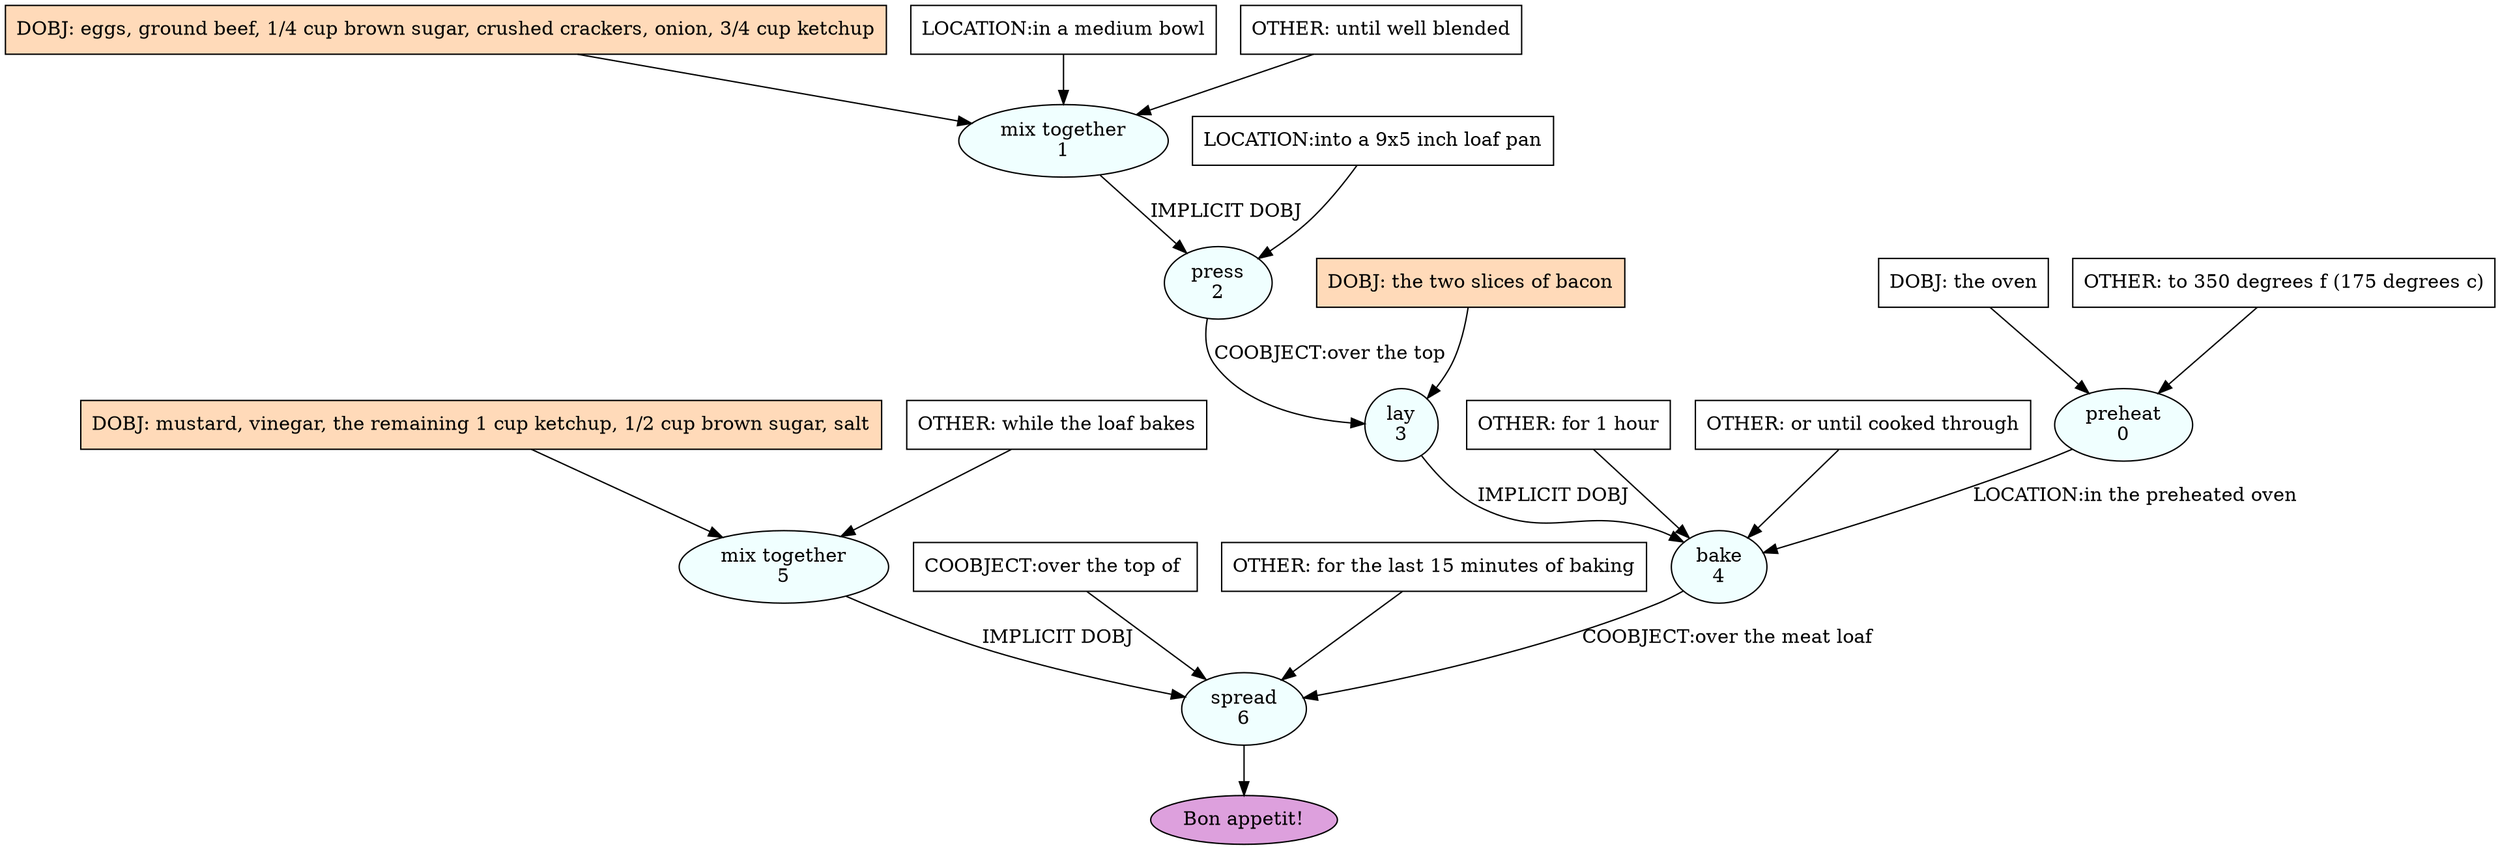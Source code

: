 digraph recipe {
E0[label="preheat
0", shape=oval, style=filled, fillcolor=azure]
E1[label="mix together
1", shape=oval, style=filled, fillcolor=azure]
E2[label="press
2", shape=oval, style=filled, fillcolor=azure]
E3[label="lay
3", shape=oval, style=filled, fillcolor=azure]
E4[label="bake
4", shape=oval, style=filled, fillcolor=azure]
E5[label="mix together
5", shape=oval, style=filled, fillcolor=azure]
E6[label="spread
6", shape=oval, style=filled, fillcolor=azure]
D5[label="DOBJ: mustard, vinegar, the remaining 1 cup ketchup, 1/2 cup brown sugar, salt", shape=box, style=filled, fillcolor=peachpuff]
D5 -> E5
O5_0[label="OTHER: while the loaf bakes", shape=box, style=filled, fillcolor=white]
O5_0 -> E5
D1[label="DOBJ: eggs, ground beef, 1/4 cup brown sugar, crushed crackers, onion, 3/4 cup ketchup", shape=box, style=filled, fillcolor=peachpuff]
D1 -> E1
P1_0[label="LOCATION:in a medium bowl", shape=box, style=filled, fillcolor=white]
P1_0 -> E1
O1_0[label="OTHER: until well blended", shape=box, style=filled, fillcolor=white]
O1_0 -> E1
D0[label="DOBJ: the oven", shape=box, style=filled, fillcolor=white]
D0 -> E0
O0_0[label="OTHER: to 350 degrees f (175 degrees c)", shape=box, style=filled, fillcolor=white]
O0_0 -> E0
E1 -> E2 [label="IMPLICIT DOBJ"]
P2_0_0[label="LOCATION:into a 9x5 inch loaf pan", shape=box, style=filled, fillcolor=white]
P2_0_0 -> E2
D3_ing[label="DOBJ: the two slices of bacon", shape=box, style=filled, fillcolor=peachpuff]
D3_ing -> E3
E2 -> E3 [label="COOBJECT:over the top"]
E3 -> E4 [label="IMPLICIT DOBJ"]
E0 -> E4 [label="LOCATION:in the preheated oven"]
O4_0_0[label="OTHER: for 1 hour", shape=box, style=filled, fillcolor=white]
O4_0_0 -> E4
O4_1_0[label="OTHER: or until cooked through", shape=box, style=filled, fillcolor=white]
O4_1_0 -> E4
E5 -> E6 [label="IMPLICIT DOBJ"]
P6_0_0[label="COOBJECT:over the top of ", shape=box, style=filled, fillcolor=white]
P6_0_0 -> E6
E4 -> E6 [label="COOBJECT:over the meat loaf"]
O6_0_0[label="OTHER: for the last 15 minutes of baking", shape=box, style=filled, fillcolor=white]
O6_0_0 -> E6
EOR[label="Bon appetit!", shape=oval, style=filled, fillcolor=plum]
E6 -> EOR
}
